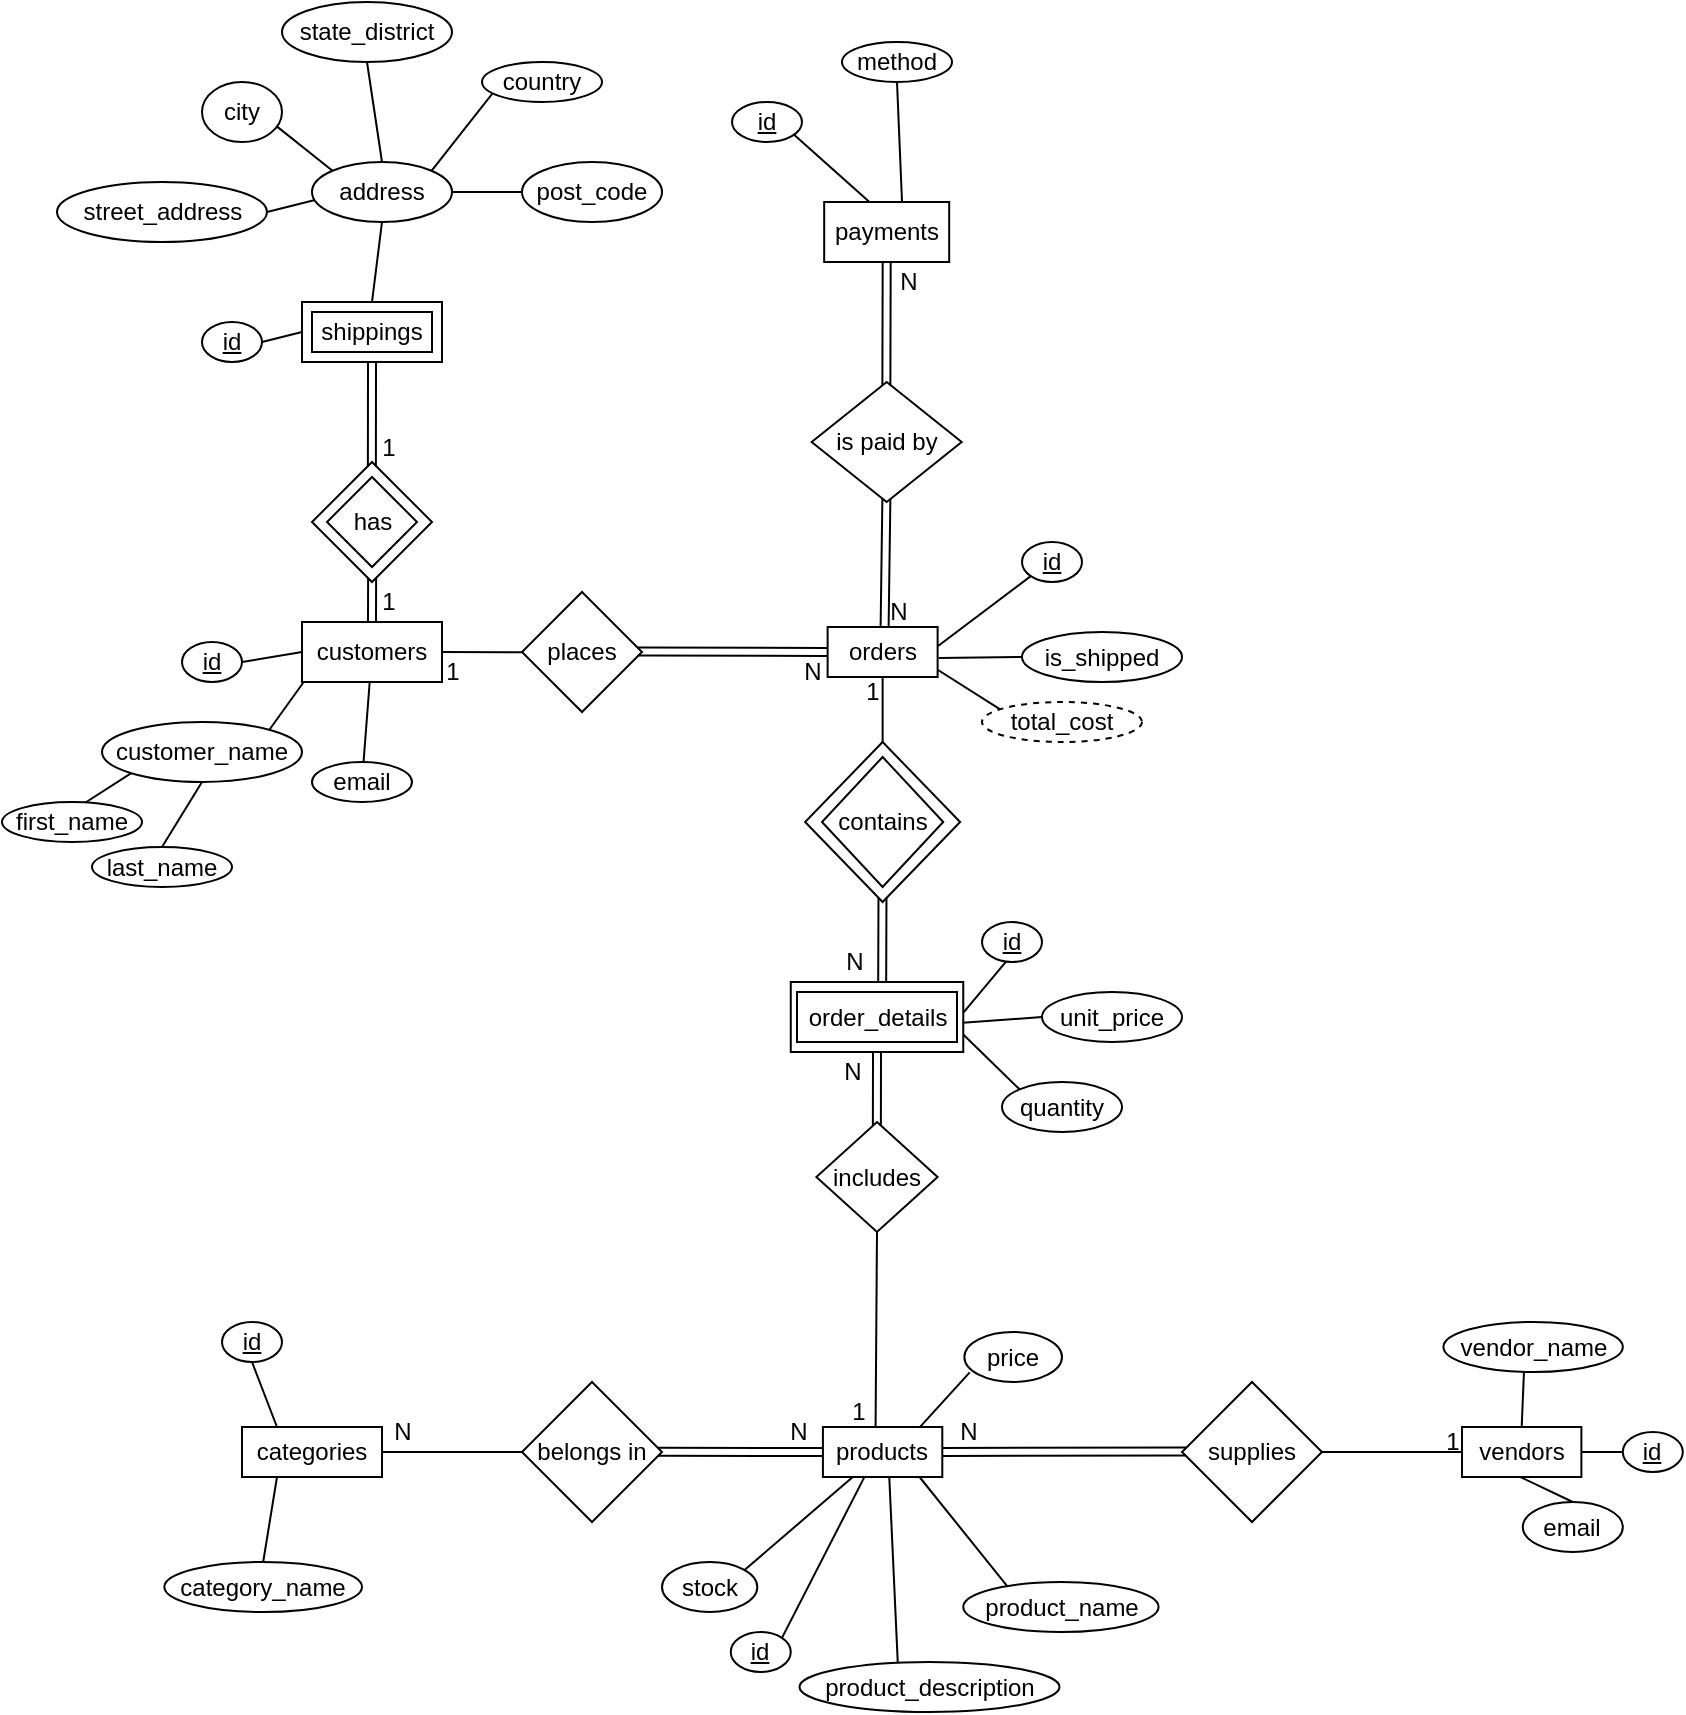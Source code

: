 <mxfile>
    <diagram id="Zh051miolvq8DPw8X1Yq" name="Page-1">
        <mxGraphModel dx="579" dy="371" grid="1" gridSize="10" guides="1" tooltips="1" connect="1" arrows="1" fold="1" page="1" pageScale="1" pageWidth="850" pageHeight="1100" math="0" shadow="0">
            <root>
                <mxCell id="0"/>
                <mxCell id="1" parent="0"/>
                <mxCell id="26" value="customers" style="rounded=0;whiteSpace=wrap;html=1;" vertex="1" parent="1">
                    <mxGeometry x="150" y="320" width="70" height="30" as="geometry"/>
                </mxCell>
                <mxCell id="37" style="html=1;exitX=1;exitY=0.5;exitDx=0;exitDy=0;entryX=0;entryY=0.75;entryDx=0;entryDy=0;strokeColor=none;" edge="1" parent="1" source="27" target="26">
                    <mxGeometry relative="1" as="geometry"/>
                </mxCell>
                <mxCell id="27" value="&lt;u&gt;id&lt;/u&gt;" style="ellipse;whiteSpace=wrap;html=1;" vertex="1" parent="1">
                    <mxGeometry x="90" y="330" width="30" height="20" as="geometry"/>
                </mxCell>
                <mxCell id="34" style="edgeStyle=none;html=1;exitX=0.5;exitY=0;exitDx=0;exitDy=0;entryX=0;entryY=1;entryDx=0;entryDy=0;strokeColor=none;" edge="1" parent="1" source="28" target="26">
                    <mxGeometry relative="1" as="geometry"/>
                </mxCell>
                <mxCell id="28" value="customer_name" style="ellipse;whiteSpace=wrap;html=1;" vertex="1" parent="1">
                    <mxGeometry x="50" y="370" width="100" height="30" as="geometry"/>
                </mxCell>
                <mxCell id="29" value="first_name" style="ellipse;whiteSpace=wrap;html=1;" vertex="1" parent="1">
                    <mxGeometry y="410" width="70" height="20" as="geometry"/>
                </mxCell>
                <mxCell id="30" value="last_name" style="ellipse;whiteSpace=wrap;html=1;" vertex="1" parent="1">
                    <mxGeometry x="45" y="432.5" width="70" height="20" as="geometry"/>
                </mxCell>
                <mxCell id="31" value="email" style="ellipse;whiteSpace=wrap;html=1;" vertex="1" parent="1">
                    <mxGeometry x="155" y="390" width="50" height="20" as="geometry"/>
                </mxCell>
                <mxCell id="38" value="" style="endArrow=none;html=1;exitX=1;exitY=0.5;exitDx=0;exitDy=0;entryX=0;entryY=0.5;entryDx=0;entryDy=0;" edge="1" parent="1" source="27" target="26">
                    <mxGeometry width="50" height="50" relative="1" as="geometry">
                        <mxPoint x="480" y="640" as="sourcePoint"/>
                        <mxPoint x="530" y="590" as="targetPoint"/>
                    </mxGeometry>
                </mxCell>
                <mxCell id="39" value="" style="endArrow=none;html=1;entryX=0.011;entryY=1.004;entryDx=0;entryDy=0;entryPerimeter=0;exitX=0.838;exitY=0.125;exitDx=0;exitDy=0;exitPerimeter=0;" edge="1" parent="1" source="28" target="26">
                    <mxGeometry width="50" height="50" relative="1" as="geometry">
                        <mxPoint x="110" y="500" as="sourcePoint"/>
                        <mxPoint x="150" y="480" as="targetPoint"/>
                    </mxGeometry>
                </mxCell>
                <mxCell id="40" value="" style="endArrow=none;html=1;" edge="1" parent="1" source="26" target="31">
                    <mxGeometry width="50" height="50" relative="1" as="geometry">
                        <mxPoint x="480" y="640" as="sourcePoint"/>
                        <mxPoint x="210" y="520" as="targetPoint"/>
                    </mxGeometry>
                </mxCell>
                <mxCell id="41" value="" style="endArrow=none;html=1;exitX=0.5;exitY=0;exitDx=0;exitDy=0;entryX=0.5;entryY=1;entryDx=0;entryDy=0;" edge="1" parent="1" source="30" target="28">
                    <mxGeometry width="50" height="50" relative="1" as="geometry">
                        <mxPoint x="480" y="640" as="sourcePoint"/>
                        <mxPoint x="530" y="590" as="targetPoint"/>
                    </mxGeometry>
                </mxCell>
                <mxCell id="42" value="" style="endArrow=none;html=1;entryX=0;entryY=1;entryDx=0;entryDy=0;exitX=0.594;exitY=0.019;exitDx=0;exitDy=0;exitPerimeter=0;" edge="1" parent="1" source="29" target="28">
                    <mxGeometry width="50" height="50" relative="1" as="geometry">
                        <mxPoint x="60" y="560" as="sourcePoint"/>
                        <mxPoint x="110" y="530" as="targetPoint"/>
                    </mxGeometry>
                </mxCell>
                <mxCell id="43" value="" style="rhombus;whiteSpace=wrap;html=1;" vertex="1" parent="1">
                    <mxGeometry x="155" y="240" width="60" height="60" as="geometry"/>
                </mxCell>
                <mxCell id="45" value="has" style="rhombus;whiteSpace=wrap;html=1;gradientColor=none;" vertex="1" parent="1">
                    <mxGeometry x="162.5" y="247.5" width="45" height="45" as="geometry"/>
                </mxCell>
                <mxCell id="46" value="" style="rounded=0;whiteSpace=wrap;html=1;" vertex="1" parent="1">
                    <mxGeometry x="150" y="160" width="70" height="30" as="geometry"/>
                </mxCell>
                <mxCell id="47" value="&lt;u&gt;id&lt;/u&gt;" style="ellipse;whiteSpace=wrap;html=1;" vertex="1" parent="1">
                    <mxGeometry x="100" y="170" width="30" height="20" as="geometry"/>
                </mxCell>
                <mxCell id="48" value="address" style="ellipse;whiteSpace=wrap;html=1;" vertex="1" parent="1">
                    <mxGeometry x="155" y="90" width="70" height="30" as="geometry"/>
                </mxCell>
                <mxCell id="51" value="country" style="ellipse;whiteSpace=wrap;html=1;" vertex="1" parent="1">
                    <mxGeometry x="240" y="40" width="60" height="20" as="geometry"/>
                </mxCell>
                <mxCell id="52" value="post_code" style="ellipse;whiteSpace=wrap;html=1;" vertex="1" parent="1">
                    <mxGeometry x="260" y="90" width="70" height="30" as="geometry"/>
                </mxCell>
                <mxCell id="53" value="state_district" style="ellipse;whiteSpace=wrap;html=1;" vertex="1" parent="1">
                    <mxGeometry x="140" y="10" width="85" height="30" as="geometry"/>
                </mxCell>
                <mxCell id="54" value="city" style="ellipse;whiteSpace=wrap;html=1;" vertex="1" parent="1">
                    <mxGeometry x="100" y="50" width="40" height="30" as="geometry"/>
                </mxCell>
                <mxCell id="55" value="street_address" style="ellipse;whiteSpace=wrap;html=1;" vertex="1" parent="1">
                    <mxGeometry x="27.5" y="100" width="105" height="30" as="geometry"/>
                </mxCell>
                <mxCell id="56" value="" style="endArrow=none;html=1;exitX=0;exitY=0.5;exitDx=0;exitDy=0;entryX=1;entryY=0.5;entryDx=0;entryDy=0;" edge="1" parent="1" source="52" target="48">
                    <mxGeometry width="50" height="50" relative="1" as="geometry">
                        <mxPoint x="400" y="320" as="sourcePoint"/>
                        <mxPoint x="450" y="270" as="targetPoint"/>
                    </mxGeometry>
                </mxCell>
                <mxCell id="57" value="" style="endArrow=none;html=1;exitX=0.086;exitY=0.788;exitDx=0;exitDy=0;exitPerimeter=0;entryX=1;entryY=0;entryDx=0;entryDy=0;" edge="1" parent="1" source="51" target="48">
                    <mxGeometry width="50" height="50" relative="1" as="geometry">
                        <mxPoint x="400" y="320" as="sourcePoint"/>
                        <mxPoint x="450" y="270" as="targetPoint"/>
                    </mxGeometry>
                </mxCell>
                <mxCell id="58" value="" style="endArrow=none;html=1;exitX=0.5;exitY=1;exitDx=0;exitDy=0;entryX=0.5;entryY=0;entryDx=0;entryDy=0;" edge="1" parent="1" source="53" target="48">
                    <mxGeometry width="50" height="50" relative="1" as="geometry">
                        <mxPoint x="400" y="320" as="sourcePoint"/>
                        <mxPoint x="450" y="270" as="targetPoint"/>
                    </mxGeometry>
                </mxCell>
                <mxCell id="59" value="" style="endArrow=none;html=1;exitX=0.935;exitY=0.74;exitDx=0;exitDy=0;exitPerimeter=0;entryX=0;entryY=0;entryDx=0;entryDy=0;" edge="1" parent="1" source="54" target="48">
                    <mxGeometry width="50" height="50" relative="1" as="geometry">
                        <mxPoint x="140" y="70" as="sourcePoint"/>
                        <mxPoint x="160" y="90" as="targetPoint"/>
                    </mxGeometry>
                </mxCell>
                <mxCell id="60" value="" style="endArrow=none;html=1;exitX=1;exitY=0.5;exitDx=0;exitDy=0;entryX=0.014;entryY=0.637;entryDx=0;entryDy=0;entryPerimeter=0;" edge="1" parent="1" source="55" target="48">
                    <mxGeometry width="50" height="50" relative="1" as="geometry">
                        <mxPoint x="400" y="320" as="sourcePoint"/>
                        <mxPoint x="450" y="270" as="targetPoint"/>
                    </mxGeometry>
                </mxCell>
                <mxCell id="61" value="" style="endArrow=none;html=1;exitX=0.5;exitY=1;exitDx=0;exitDy=0;entryX=0.5;entryY=0;entryDx=0;entryDy=0;" edge="1" parent="1" source="48" target="46">
                    <mxGeometry width="50" height="50" relative="1" as="geometry">
                        <mxPoint x="400" y="320" as="sourcePoint"/>
                        <mxPoint x="450" y="270" as="targetPoint"/>
                    </mxGeometry>
                </mxCell>
                <mxCell id="63" value="" style="endArrow=none;html=1;exitX=1;exitY=0.5;exitDx=0;exitDy=0;entryX=0;entryY=0.5;entryDx=0;entryDy=0;" edge="1" parent="1" source="47" target="46">
                    <mxGeometry width="50" height="50" relative="1" as="geometry">
                        <mxPoint x="400" y="320" as="sourcePoint"/>
                        <mxPoint x="450" y="270" as="targetPoint"/>
                    </mxGeometry>
                </mxCell>
                <mxCell id="143" style="edgeStyle=none;html=1;exitX=1;exitY=0.5;exitDx=0;exitDy=0;" edge="1" parent="1" source="64">
                    <mxGeometry relative="1" as="geometry">
                        <mxPoint x="319.977" y="334.981" as="targetPoint"/>
                    </mxGeometry>
                </mxCell>
                <mxCell id="64" value="places" style="rhombus;whiteSpace=wrap;html=1;gradientColor=none;" vertex="1" parent="1">
                    <mxGeometry x="260" y="305" width="60" height="60" as="geometry"/>
                </mxCell>
                <mxCell id="65" value="orders" style="rounded=0;whiteSpace=wrap;html=1;gradientColor=none;" vertex="1" parent="1">
                    <mxGeometry x="412.81" y="322.5" width="55" height="25" as="geometry"/>
                </mxCell>
                <mxCell id="66" value="" style="rhombus;whiteSpace=wrap;html=1;gradientColor=none;" vertex="1" parent="1">
                    <mxGeometry x="401.56" y="380" width="77.5" height="80" as="geometry"/>
                </mxCell>
                <mxCell id="69" value="is paid by" style="rhombus;whiteSpace=wrap;html=1;gradientColor=none;" vertex="1" parent="1">
                    <mxGeometry x="404.84" y="200" width="75" height="60" as="geometry"/>
                </mxCell>
                <mxCell id="70" value="payments" style="rounded=0;whiteSpace=wrap;html=1;gradientColor=none;" vertex="1" parent="1">
                    <mxGeometry x="411.09" y="110" width="62.5" height="30" as="geometry"/>
                </mxCell>
                <mxCell id="71" value="&lt;u&gt;id&lt;/u&gt;" style="ellipse;whiteSpace=wrap;html=1;" vertex="1" parent="1">
                    <mxGeometry x="365" y="60" width="35" height="20" as="geometry"/>
                </mxCell>
                <mxCell id="72" value="method" style="ellipse;whiteSpace=wrap;html=1;" vertex="1" parent="1">
                    <mxGeometry x="420" y="30" width="55" height="20" as="geometry"/>
                </mxCell>
                <mxCell id="73" value="is_shipped" style="ellipse;whiteSpace=wrap;html=1;" vertex="1" parent="1">
                    <mxGeometry x="510" y="325" width="80" height="25" as="geometry"/>
                </mxCell>
                <mxCell id="74" value="&lt;u&gt;id&lt;/u&gt;" style="ellipse;whiteSpace=wrap;html=1;" vertex="1" parent="1">
                    <mxGeometry x="510" y="280" width="30" height="20" as="geometry"/>
                </mxCell>
                <mxCell id="75" value="total_cost" style="ellipse;whiteSpace=wrap;html=1;strokeColor=default;dashed=1;" vertex="1" parent="1">
                    <mxGeometry x="490" y="360" width="80" height="20" as="geometry"/>
                </mxCell>
                <mxCell id="76" value="contains" style="rhombus;whiteSpace=wrap;html=1;gradientColor=none;" vertex="1" parent="1">
                    <mxGeometry x="410" y="387.5" width="60.62" height="65" as="geometry"/>
                </mxCell>
                <mxCell id="77" value="" style="rounded=0;whiteSpace=wrap;html=1;gradientColor=none;" vertex="1" parent="1">
                    <mxGeometry x="394.38" y="500" width="86.25" height="35" as="geometry"/>
                </mxCell>
                <mxCell id="78" value="order_details" style="rounded=0;whiteSpace=wrap;html=1;gradientColor=none;" vertex="1" parent="1">
                    <mxGeometry x="397.5" y="505" width="80" height="25" as="geometry"/>
                </mxCell>
                <mxCell id="79" value="shippings" style="rounded=0;whiteSpace=wrap;html=1;" vertex="1" parent="1">
                    <mxGeometry x="155" y="165" width="60" height="20" as="geometry"/>
                </mxCell>
                <mxCell id="80" value="&lt;u&gt;id&lt;/u&gt;" style="ellipse;whiteSpace=wrap;html=1;" vertex="1" parent="1">
                    <mxGeometry x="490" y="470" width="30" height="20" as="geometry"/>
                </mxCell>
                <mxCell id="82" value="stock" style="ellipse;whiteSpace=wrap;html=1;fontStyle=0" vertex="1" parent="1">
                    <mxGeometry x="330" y="790" width="47.65" height="25" as="geometry"/>
                </mxCell>
                <mxCell id="84" value="quantity" style="ellipse;whiteSpace=wrap;html=1;" vertex="1" parent="1">
                    <mxGeometry x="500" y="550" width="60" height="25" as="geometry"/>
                </mxCell>
                <mxCell id="85" value="includes" style="rhombus;whiteSpace=wrap;html=1;gradientColor=none;" vertex="1" parent="1">
                    <mxGeometry x="407.19" y="570" width="60.62" height="55" as="geometry"/>
                </mxCell>
                <mxCell id="86" value="products" style="rounded=0;whiteSpace=wrap;html=1;gradientColor=none;" vertex="1" parent="1">
                    <mxGeometry x="410.46" y="722.5" width="59.69" height="25" as="geometry"/>
                </mxCell>
                <mxCell id="87" value="belongs in" style="rhombus;whiteSpace=wrap;html=1;gradientColor=none;" vertex="1" parent="1">
                    <mxGeometry x="260" y="700" width="70" height="70" as="geometry"/>
                </mxCell>
                <mxCell id="88" value="supplies" style="rhombus;whiteSpace=wrap;html=1;gradientColor=none;" vertex="1" parent="1">
                    <mxGeometry x="590" y="700" width="70" height="70" as="geometry"/>
                </mxCell>
                <mxCell id="89" value="categories" style="rounded=0;whiteSpace=wrap;html=1;gradientColor=none;" vertex="1" parent="1">
                    <mxGeometry x="120" y="722.5" width="70" height="25" as="geometry"/>
                </mxCell>
                <mxCell id="91" value="vendors" style="rounded=0;whiteSpace=wrap;html=1;gradientColor=none;" vertex="1" parent="1">
                    <mxGeometry x="730" y="722.5" width="59.69" height="25" as="geometry"/>
                </mxCell>
                <mxCell id="92" value="&lt;u&gt;id&lt;/u&gt;" style="ellipse;whiteSpace=wrap;html=1;" vertex="1" parent="1">
                    <mxGeometry x="364.38" y="825" width="30" height="20" as="geometry"/>
                </mxCell>
                <mxCell id="94" value="unit_price&lt;span style=&quot;color: rgba(0, 0, 0, 0); font-family: monospace; font-size: 0px; text-align: start;&quot;&gt;%3CmxGraphModel%3E%3Croot%3E%3CmxCell%20id%3D%220%22%2F%3E%3CmxCell%20id%3D%221%22%20parent%3D%220%22%2F%3E%3CmxCell%20id%3D%222%22%20value%3D%22is_shipped%22%20style%3D%22ellipse%3BwhiteSpace%3Dwrap%3Bhtml%3D1%3B%22%20vertex%3D%221%22%20parent%3D%221%22%3E%3CmxGeometry%20x%3D%22510%22%20y%3D%22325%22%20width%3D%2280%22%20height%3D%2225%22%20as%3D%22geometry%22%2F%3E%3C%2FmxCell%3E%3C%2Froot%3E%3C%2FmxGraphModel%3E&lt;/span&gt;" style="ellipse;whiteSpace=wrap;html=1;" vertex="1" parent="1">
                    <mxGeometry x="520" y="505" width="70" height="25" as="geometry"/>
                </mxCell>
                <mxCell id="95" value="product_description" style="ellipse;whiteSpace=wrap;html=1;" vertex="1" parent="1">
                    <mxGeometry x="398.75" y="840" width="130" height="25" as="geometry"/>
                </mxCell>
                <mxCell id="96" value="product_name" style="ellipse;whiteSpace=wrap;html=1;fontStyle=0" vertex="1" parent="1">
                    <mxGeometry x="480.63" y="800" width="97.65" height="25" as="geometry"/>
                </mxCell>
                <mxCell id="98" value="&lt;u&gt;id&lt;/u&gt;" style="ellipse;whiteSpace=wrap;html=1;" vertex="1" parent="1">
                    <mxGeometry x="110" y="670" width="30" height="20" as="geometry"/>
                </mxCell>
                <mxCell id="100" value="&lt;u&gt;id&lt;/u&gt;" style="ellipse;whiteSpace=wrap;html=1;" vertex="1" parent="1">
                    <mxGeometry x="810.41" y="725" width="30" height="20" as="geometry"/>
                </mxCell>
                <mxCell id="101" value="category_name" style="ellipse;whiteSpace=wrap;html=1;fontStyle=0" vertex="1" parent="1">
                    <mxGeometry x="81.18" y="790" width="98.82" height="25" as="geometry"/>
                </mxCell>
                <mxCell id="103" value="price" style="ellipse;whiteSpace=wrap;html=1;fontStyle=0" vertex="1" parent="1">
                    <mxGeometry x="481.18" y="675" width="48.82" height="25" as="geometry"/>
                </mxCell>
                <mxCell id="104" value="vendor_name" style="ellipse;whiteSpace=wrap;html=1;fontStyle=0" vertex="1" parent="1">
                    <mxGeometry x="720.72" y="670" width="89.69" height="25" as="geometry"/>
                </mxCell>
                <mxCell id="105" value="email" style="ellipse;whiteSpace=wrap;html=1;fontStyle=0" vertex="1" parent="1">
                    <mxGeometry x="760.41" y="760" width="50" height="25" as="geometry"/>
                </mxCell>
                <mxCell id="106" value="" style="endArrow=none;html=1;entryX=0.891;entryY=0.823;entryDx=0;entryDy=0;entryPerimeter=0;exitX=0.36;exitY=-0.004;exitDx=0;exitDy=0;exitPerimeter=0;" edge="1" parent="1" source="70" target="71">
                    <mxGeometry width="50" height="50" relative="1" as="geometry">
                        <mxPoint x="330" y="290" as="sourcePoint"/>
                        <mxPoint x="380" y="240" as="targetPoint"/>
                    </mxGeometry>
                </mxCell>
                <mxCell id="107" value="" style="endArrow=none;html=1;entryX=0.5;entryY=1;entryDx=0;entryDy=0;exitX=0.623;exitY=0.013;exitDx=0;exitDy=0;exitPerimeter=0;" edge="1" parent="1" source="70" target="72">
                    <mxGeometry width="50" height="50" relative="1" as="geometry">
                        <mxPoint x="330" y="290" as="sourcePoint"/>
                        <mxPoint x="380" y="240" as="targetPoint"/>
                    </mxGeometry>
                </mxCell>
                <mxCell id="111" value="" style="shape=link;html=1;exitX=0.5;exitY=0;exitDx=0;exitDy=0;entryX=0.501;entryY=0.969;entryDx=0;entryDy=0;entryPerimeter=0;" edge="1" parent="1" source="26" target="43">
                    <mxGeometry width="100" relative="1" as="geometry">
                        <mxPoint x="110" y="300" as="sourcePoint"/>
                        <mxPoint x="190" y="300" as="targetPoint"/>
                    </mxGeometry>
                </mxCell>
                <mxCell id="112" value="" style="shape=link;html=1;exitX=0.499;exitY=0.035;exitDx=0;exitDy=0;exitPerimeter=0;entryX=0.5;entryY=1;entryDx=0;entryDy=0;" edge="1" parent="1" source="43" target="46">
                    <mxGeometry width="100" relative="1" as="geometry">
                        <mxPoint x="185" y="240" as="sourcePoint"/>
                        <mxPoint x="185" y="210" as="targetPoint"/>
                    </mxGeometry>
                </mxCell>
                <mxCell id="113" value="" style="endArrow=none;html=1;entryX=1.004;entryY=0.38;entryDx=0;entryDy=0;entryPerimeter=0;exitX=0;exitY=1;exitDx=0;exitDy=0;" edge="1" parent="1" source="74" target="65">
                    <mxGeometry width="50" height="50" relative="1" as="geometry">
                        <mxPoint x="540" y="269.5" as="sourcePoint"/>
                        <mxPoint x="505.195" y="247.5" as="targetPoint"/>
                    </mxGeometry>
                </mxCell>
                <mxCell id="114" value="" style="endArrow=none;html=1;entryX=1.011;entryY=0.62;entryDx=0;entryDy=0;entryPerimeter=0;exitX=0;exitY=0.5;exitDx=0;exitDy=0;" edge="1" parent="1" source="73" target="65">
                    <mxGeometry width="50" height="50" relative="1" as="geometry">
                        <mxPoint x="524.465" y="307.118" as="sourcePoint"/>
                        <mxPoint x="475.22" y="342" as="targetPoint"/>
                    </mxGeometry>
                </mxCell>
                <mxCell id="115" value="" style="endArrow=none;html=1;entryX=1.004;entryY=0.86;entryDx=0;entryDy=0;entryPerimeter=0;exitX=0.111;exitY=0.177;exitDx=0;exitDy=0;exitPerimeter=0;" edge="1" parent="1" source="75" target="65">
                    <mxGeometry width="50" height="50" relative="1" as="geometry">
                        <mxPoint x="534.465" y="317.118" as="sourcePoint"/>
                        <mxPoint x="485.22" y="352" as="targetPoint"/>
                    </mxGeometry>
                </mxCell>
                <mxCell id="116" value="" style="endArrow=none;html=1;entryX=1.002;entryY=0.435;entryDx=0;entryDy=0;entryPerimeter=0;exitX=0.404;exitY=0.986;exitDx=0;exitDy=0;exitPerimeter=0;" edge="1" parent="1" source="80" target="77">
                    <mxGeometry width="50" height="50" relative="1" as="geometry">
                        <mxPoint x="511.716" y="372.929" as="sourcePoint"/>
                        <mxPoint x="475.22" y="354" as="targetPoint"/>
                    </mxGeometry>
                </mxCell>
                <mxCell id="117" value="" style="endArrow=none;html=1;entryX=0.997;entryY=0.583;entryDx=0;entryDy=0;entryPerimeter=0;exitX=0;exitY=0.5;exitDx=0;exitDy=0;" edge="1" parent="1" source="94" target="77">
                    <mxGeometry width="50" height="50" relative="1" as="geometry">
                        <mxPoint x="512" y="501" as="sourcePoint"/>
                        <mxPoint x="493.217" y="522.39" as="targetPoint"/>
                    </mxGeometry>
                </mxCell>
                <mxCell id="118" value="" style="endArrow=none;html=1;entryX=1;entryY=0.75;entryDx=0;entryDy=0;exitX=0;exitY=0;exitDx=0;exitDy=0;" edge="1" parent="1" source="84" target="77">
                    <mxGeometry width="50" height="50" relative="1" as="geometry">
                        <mxPoint x="521.61" y="511.2" as="sourcePoint"/>
                        <mxPoint x="503.217" y="532.39" as="targetPoint"/>
                    </mxGeometry>
                </mxCell>
                <mxCell id="119" value="" style="endArrow=none;html=1;entryX=0.055;entryY=0.808;entryDx=0;entryDy=0;entryPerimeter=0;exitX=0.814;exitY=-0.002;exitDx=0;exitDy=0;exitPerimeter=0;" edge="1" parent="1" source="86" target="103">
                    <mxGeometry width="50" height="50" relative="1" as="geometry">
                        <mxPoint x="410" y="780" as="sourcePoint"/>
                        <mxPoint x="460" y="730" as="targetPoint"/>
                    </mxGeometry>
                </mxCell>
                <mxCell id="120" value="" style="endArrow=none;html=1;entryX=0.25;entryY=1;entryDx=0;entryDy=0;exitX=0.86;exitY=0.171;exitDx=0;exitDy=0;exitPerimeter=0;" edge="1" parent="1" source="82" target="86">
                    <mxGeometry width="50" height="50" relative="1" as="geometry">
                        <mxPoint x="370" y="790" as="sourcePoint"/>
                        <mxPoint x="420" y="750" as="targetPoint"/>
                    </mxGeometry>
                </mxCell>
                <mxCell id="121" value="" style="endArrow=none;html=1;entryX=0.346;entryY=1.007;entryDx=0;entryDy=0;entryPerimeter=0;exitX=1;exitY=0;exitDx=0;exitDy=0;" edge="1" parent="1" source="92" target="86">
                    <mxGeometry width="50" height="50" relative="1" as="geometry">
                        <mxPoint x="400" y="830" as="sourcePoint"/>
                        <mxPoint x="424" y="752" as="targetPoint"/>
                    </mxGeometry>
                </mxCell>
                <mxCell id="122" value="" style="endArrow=none;html=1;entryX=0.556;entryY=1.013;entryDx=0;entryDy=0;entryPerimeter=0;exitX=0.378;exitY=0.012;exitDx=0;exitDy=0;exitPerimeter=0;" edge="1" parent="1" source="95" target="86">
                    <mxGeometry width="50" height="50" relative="1" as="geometry">
                        <mxPoint x="440" y="810" as="sourcePoint"/>
                        <mxPoint x="490" y="760" as="targetPoint"/>
                    </mxGeometry>
                </mxCell>
                <mxCell id="123" value="" style="endArrow=none;html=1;entryX=0.226;entryY=0.087;entryDx=0;entryDy=0;entryPerimeter=0;exitX=0.809;exitY=1;exitDx=0;exitDy=0;exitPerimeter=0;" edge="1" parent="1" source="86" target="96">
                    <mxGeometry width="50" height="50" relative="1" as="geometry">
                        <mxPoint x="460" y="750" as="sourcePoint"/>
                        <mxPoint x="500" y="770" as="targetPoint"/>
                    </mxGeometry>
                </mxCell>
                <mxCell id="124" value="" style="endArrow=none;html=1;entryX=0.449;entryY=0.989;entryDx=0;entryDy=0;entryPerimeter=0;exitX=0.5;exitY=0;exitDx=0;exitDy=0;" edge="1" parent="1" source="91" target="104">
                    <mxGeometry width="50" height="50" relative="1" as="geometry">
                        <mxPoint x="460" y="830" as="sourcePoint"/>
                        <mxPoint x="510" y="780" as="targetPoint"/>
                    </mxGeometry>
                </mxCell>
                <mxCell id="125" value="" style="endArrow=none;html=1;exitX=1;exitY=0.5;exitDx=0;exitDy=0;entryX=0;entryY=0.5;entryDx=0;entryDy=0;" edge="1" parent="1" source="91" target="100">
                    <mxGeometry width="50" height="50" relative="1" as="geometry">
                        <mxPoint x="470" y="840" as="sourcePoint"/>
                        <mxPoint x="810" y="740" as="targetPoint"/>
                    </mxGeometry>
                </mxCell>
                <mxCell id="126" value="" style="endArrow=none;html=1;entryX=0.5;entryY=0;entryDx=0;entryDy=0;exitX=0.49;exitY=1.002;exitDx=0;exitDy=0;exitPerimeter=0;" edge="1" parent="1" source="91" target="105">
                    <mxGeometry width="50" height="50" relative="1" as="geometry">
                        <mxPoint x="760" y="760" as="sourcePoint"/>
                        <mxPoint x="770.72" y="787.5" as="targetPoint"/>
                    </mxGeometry>
                </mxCell>
                <mxCell id="127" value="" style="endArrow=none;html=1;exitX=0.5;exitY=0;exitDx=0;exitDy=0;entryX=0.25;entryY=1;entryDx=0;entryDy=0;" edge="1" parent="1" source="101" target="89">
                    <mxGeometry width="50" height="50" relative="1" as="geometry">
                        <mxPoint x="95" y="800" as="sourcePoint"/>
                        <mxPoint x="145" y="750" as="targetPoint"/>
                    </mxGeometry>
                </mxCell>
                <mxCell id="128" value="" style="endArrow=none;html=1;exitX=0.5;exitY=1;exitDx=0;exitDy=0;entryX=0.25;entryY=0;entryDx=0;entryDy=0;" edge="1" parent="1" source="98" target="89">
                    <mxGeometry width="50" height="50" relative="1" as="geometry">
                        <mxPoint x="215" y="865" as="sourcePoint"/>
                        <mxPoint x="265" y="815" as="targetPoint"/>
                    </mxGeometry>
                </mxCell>
                <mxCell id="130" value="" style="shape=link;html=1;exitX=0.965;exitY=0.496;exitDx=0;exitDy=0;entryX=0;entryY=0.5;entryDx=0;entryDy=0;exitPerimeter=0;" edge="1" parent="1" source="64" target="65">
                    <mxGeometry width="100" relative="1" as="geometry">
                        <mxPoint x="340" y="370" as="sourcePoint"/>
                        <mxPoint x="440" y="370" as="targetPoint"/>
                    </mxGeometry>
                </mxCell>
                <mxCell id="131" value="" style="endArrow=none;html=1;exitX=0.009;exitY=0.502;exitDx=0;exitDy=0;exitPerimeter=0;entryX=1;entryY=0.5;entryDx=0;entryDy=0;" edge="1" parent="1" source="64" target="26">
                    <mxGeometry width="50" height="50" relative="1" as="geometry">
                        <mxPoint x="193.837" y="360" as="sourcePoint"/>
                        <mxPoint x="190.735" y="400.004" as="targetPoint"/>
                    </mxGeometry>
                </mxCell>
                <mxCell id="132" value="" style="shape=link;html=1;exitX=0.498;exitY=0.974;exitDx=0;exitDy=0;exitPerimeter=0;entryX=0.518;entryY=0.017;entryDx=0;entryDy=0;entryPerimeter=0;" edge="1" parent="1" source="69" target="65">
                    <mxGeometry width="100" relative="1" as="geometry">
                        <mxPoint x="333.84" y="346.14" as="sourcePoint"/>
                        <mxPoint x="419.56" y="348.525" as="targetPoint"/>
                    </mxGeometry>
                </mxCell>
                <mxCell id="133" value="" style="shape=link;html=1;exitX=0.5;exitY=1;exitDx=0;exitDy=0;entryX=0.498;entryY=0.026;entryDx=0;entryDy=0;entryPerimeter=0;" edge="1" parent="1" source="70" target="69">
                    <mxGeometry width="100" relative="1" as="geometry">
                        <mxPoint x="343.84" y="356.14" as="sourcePoint"/>
                        <mxPoint x="438" y="200" as="targetPoint"/>
                    </mxGeometry>
                </mxCell>
                <mxCell id="135" value="" style="shape=link;html=1;exitX=0.53;exitY=-0.002;exitDx=0;exitDy=0;exitPerimeter=0;entryX=0.499;entryY=0.974;entryDx=0;entryDy=0;entryPerimeter=0;" edge="1" parent="1" source="77" target="66">
                    <mxGeometry width="100" relative="1" as="geometry">
                        <mxPoint x="340" y="450" as="sourcePoint"/>
                        <mxPoint x="440" y="450" as="targetPoint"/>
                    </mxGeometry>
                </mxCell>
                <mxCell id="136" value="" style="endArrow=none;html=1;exitX=0.5;exitY=1;exitDx=0;exitDy=0;entryX=0.5;entryY=0;entryDx=0;entryDy=0;" edge="1" parent="1" source="65" target="66">
                    <mxGeometry width="50" height="50" relative="1" as="geometry">
                        <mxPoint x="266.22" y="347.1" as="sourcePoint"/>
                        <mxPoint x="231.96" y="348.99" as="targetPoint"/>
                    </mxGeometry>
                </mxCell>
                <mxCell id="137" value="" style="shape=link;html=1;exitX=0.5;exitY=1;exitDx=0;exitDy=0;entryX=0.499;entryY=0.035;entryDx=0;entryDy=0;entryPerimeter=0;" edge="1" parent="1" source="77" target="85">
                    <mxGeometry width="100" relative="1" as="geometry">
                        <mxPoint x="340" y="610" as="sourcePoint"/>
                        <mxPoint x="440" y="610" as="targetPoint"/>
                    </mxGeometry>
                </mxCell>
                <mxCell id="138" value="" style="endArrow=none;html=1;entryX=0.5;entryY=0.991;entryDx=0;entryDy=0;entryPerimeter=0;exitX=0.441;exitY=0.016;exitDx=0;exitDy=0;exitPerimeter=0;" edge="1" parent="1" source="86" target="85">
                    <mxGeometry width="50" height="50" relative="1" as="geometry">
                        <mxPoint x="360" y="630" as="sourcePoint"/>
                        <mxPoint x="410" y="580" as="targetPoint"/>
                    </mxGeometry>
                </mxCell>
                <mxCell id="139" value="" style="shape=link;html=1;exitX=0.971;exitY=0.498;exitDx=0;exitDy=0;entryX=0;entryY=0.5;entryDx=0;entryDy=0;exitPerimeter=0;" edge="1" parent="1" source="87" target="86">
                    <mxGeometry width="100" relative="1" as="geometry">
                        <mxPoint x="300" y="810" as="sourcePoint"/>
                        <mxPoint x="400" y="810" as="targetPoint"/>
                    </mxGeometry>
                </mxCell>
                <mxCell id="140" value="" style="endArrow=none;html=1;exitX=1;exitY=0.5;exitDx=0;exitDy=0;entryX=0;entryY=0.5;entryDx=0;entryDy=0;" edge="1" parent="1" source="89" target="87">
                    <mxGeometry width="50" height="50" relative="1" as="geometry">
                        <mxPoint x="320" y="830" as="sourcePoint"/>
                        <mxPoint x="370" y="780" as="targetPoint"/>
                    </mxGeometry>
                </mxCell>
                <mxCell id="141" value="" style="shape=link;html=1;exitX=1;exitY=0.5;exitDx=0;exitDy=0;entryX=0.029;entryY=0.497;entryDx=0;entryDy=0;entryPerimeter=0;" edge="1" parent="1" source="86" target="88">
                    <mxGeometry width="100" relative="1" as="geometry">
                        <mxPoint x="580" y="810" as="sourcePoint"/>
                        <mxPoint x="570" y="740" as="targetPoint"/>
                    </mxGeometry>
                </mxCell>
                <mxCell id="142" value="" style="endArrow=none;html=1;entryX=-0.008;entryY=0.501;entryDx=0;entryDy=0;entryPerimeter=0;exitX=1;exitY=0.5;exitDx=0;exitDy=0;" edge="1" parent="1" source="88" target="91">
                    <mxGeometry width="50" height="50" relative="1" as="geometry">
                        <mxPoint x="600" y="830" as="sourcePoint"/>
                        <mxPoint x="650" y="780" as="targetPoint"/>
                    </mxGeometry>
                </mxCell>
                <mxCell id="144" value="1" style="text;html=1;align=center;verticalAlign=middle;resizable=0;points=[];autosize=1;strokeColor=none;fillColor=none;" vertex="1" parent="1">
                    <mxGeometry x="177.5" y="217.5" width="30" height="30" as="geometry"/>
                </mxCell>
                <mxCell id="146" value="1" style="text;html=1;align=center;verticalAlign=middle;resizable=0;points=[];autosize=1;strokeColor=none;fillColor=none;" vertex="1" parent="1">
                    <mxGeometry x="177.5" y="295" width="30" height="30" as="geometry"/>
                </mxCell>
                <mxCell id="147" value="1" style="text;html=1;align=center;verticalAlign=middle;resizable=0;points=[];autosize=1;strokeColor=none;fillColor=none;" vertex="1" parent="1">
                    <mxGeometry x="210" y="330" width="30" height="30" as="geometry"/>
                </mxCell>
                <mxCell id="148" value="1" style="text;html=1;align=center;verticalAlign=middle;resizable=0;points=[];autosize=1;strokeColor=none;fillColor=none;" vertex="1" parent="1">
                    <mxGeometry x="420" y="340" width="30" height="30" as="geometry"/>
                </mxCell>
                <mxCell id="149" value="1" style="text;html=1;align=center;verticalAlign=middle;resizable=0;points=[];autosize=1;strokeColor=none;fillColor=none;" vertex="1" parent="1">
                    <mxGeometry x="710" y="715" width="30" height="30" as="geometry"/>
                </mxCell>
                <mxCell id="151" value="N" style="text;html=1;align=center;verticalAlign=middle;resizable=0;points=[];autosize=1;strokeColor=none;fillColor=none;" vertex="1" parent="1">
                    <mxGeometry x="390" y="330" width="30" height="30" as="geometry"/>
                </mxCell>
                <mxCell id="152" value="N" style="text;html=1;align=center;verticalAlign=middle;resizable=0;points=[];autosize=1;strokeColor=none;fillColor=none;" vertex="1" parent="1">
                    <mxGeometry x="432.5" y="300" width="30" height="30" as="geometry"/>
                </mxCell>
                <mxCell id="153" value="N" style="text;html=1;align=center;verticalAlign=middle;resizable=0;points=[];autosize=1;strokeColor=none;fillColor=none;" vertex="1" parent="1">
                    <mxGeometry x="437.81" y="135" width="30" height="30" as="geometry"/>
                </mxCell>
                <mxCell id="154" value="N" style="text;html=1;align=center;verticalAlign=middle;resizable=0;points=[];autosize=1;strokeColor=none;fillColor=none;" vertex="1" parent="1">
                    <mxGeometry x="411.09" y="475" width="30" height="30" as="geometry"/>
                </mxCell>
                <mxCell id="156" value="N" style="text;html=1;align=center;verticalAlign=middle;resizable=0;points=[];autosize=1;strokeColor=none;fillColor=none;" vertex="1" parent="1">
                    <mxGeometry x="410" y="530" width="30" height="30" as="geometry"/>
                </mxCell>
                <mxCell id="157" value="1" style="text;html=1;align=center;verticalAlign=middle;resizable=0;points=[];autosize=1;strokeColor=none;fillColor=none;" vertex="1" parent="1">
                    <mxGeometry x="412.81" y="700" width="30" height="30" as="geometry"/>
                </mxCell>
                <mxCell id="159" value="N" style="text;html=1;align=center;verticalAlign=middle;resizable=0;points=[];autosize=1;strokeColor=none;fillColor=none;" vertex="1" parent="1">
                    <mxGeometry x="185" y="710" width="30" height="30" as="geometry"/>
                </mxCell>
                <mxCell id="160" value="N" style="text;html=1;align=center;verticalAlign=middle;resizable=0;points=[];autosize=1;strokeColor=none;fillColor=none;" vertex="1" parent="1">
                    <mxGeometry x="382.81" y="710" width="30" height="30" as="geometry"/>
                </mxCell>
                <mxCell id="161" value="N" style="text;html=1;align=center;verticalAlign=middle;resizable=0;points=[];autosize=1;strokeColor=none;fillColor=none;" vertex="1" parent="1">
                    <mxGeometry x="467.81" y="710" width="30" height="30" as="geometry"/>
                </mxCell>
            </root>
        </mxGraphModel>
    </diagram>
</mxfile>